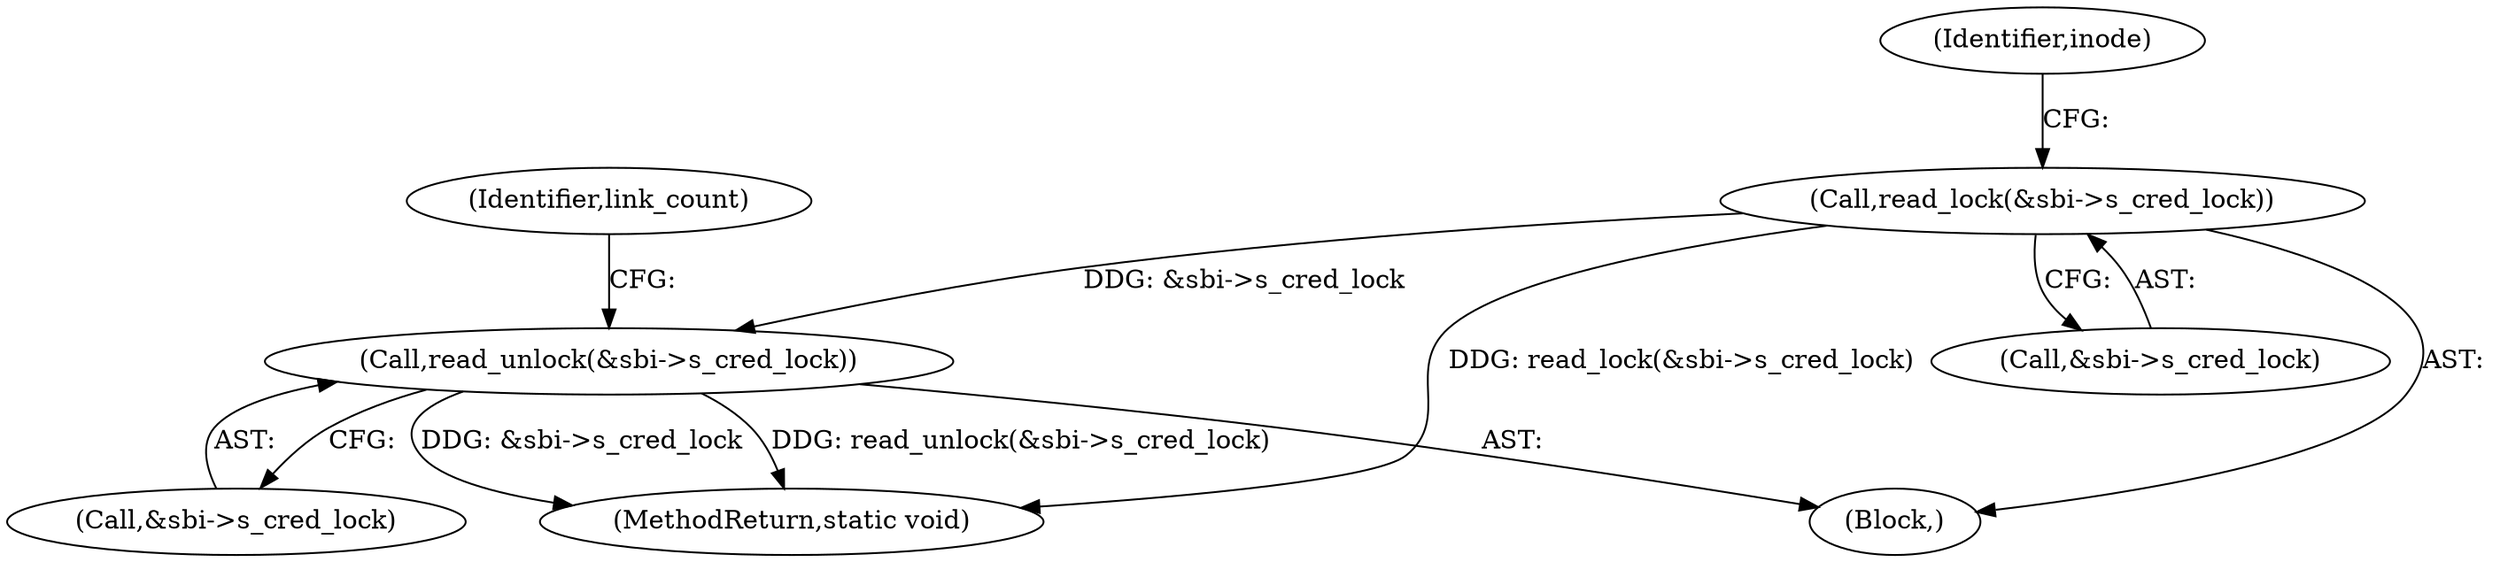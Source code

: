 digraph "0_linux_c03aa9f6e1f938618e6db2e23afef0574efeeb65@API" {
"1000685" [label="(Call,read_unlock(&sbi->s_cred_lock))"];
"1000555" [label="(Call,read_lock(&sbi->s_cred_lock))"];
"1000685" [label="(Call,read_unlock(&sbi->s_cred_lock))"];
"1001145" [label="(MethodReturn,static void)"];
"1000105" [label="(Block,)"];
"1000691" [label="(Identifier,link_count)"];
"1000561" [label="(Identifier,inode)"];
"1000556" [label="(Call,&sbi->s_cred_lock)"];
"1000555" [label="(Call,read_lock(&sbi->s_cred_lock))"];
"1000686" [label="(Call,&sbi->s_cred_lock)"];
"1000685" -> "1000105"  [label="AST: "];
"1000685" -> "1000686"  [label="CFG: "];
"1000686" -> "1000685"  [label="AST: "];
"1000691" -> "1000685"  [label="CFG: "];
"1000685" -> "1001145"  [label="DDG: read_unlock(&sbi->s_cred_lock)"];
"1000685" -> "1001145"  [label="DDG: &sbi->s_cred_lock"];
"1000555" -> "1000685"  [label="DDG: &sbi->s_cred_lock"];
"1000555" -> "1000105"  [label="AST: "];
"1000555" -> "1000556"  [label="CFG: "];
"1000556" -> "1000555"  [label="AST: "];
"1000561" -> "1000555"  [label="CFG: "];
"1000555" -> "1001145"  [label="DDG: read_lock(&sbi->s_cred_lock)"];
}
